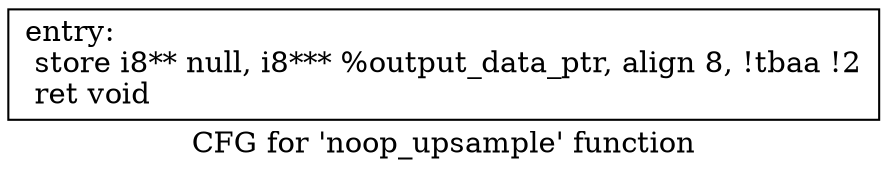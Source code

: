 digraph "CFG for 'noop_upsample' function" {
	label="CFG for 'noop_upsample' function";

	Node0x5cc0900 [shape=record,label="{entry:\l  store i8** null, i8*** %output_data_ptr, align 8, !tbaa !2\l  ret void\l}"];
}
